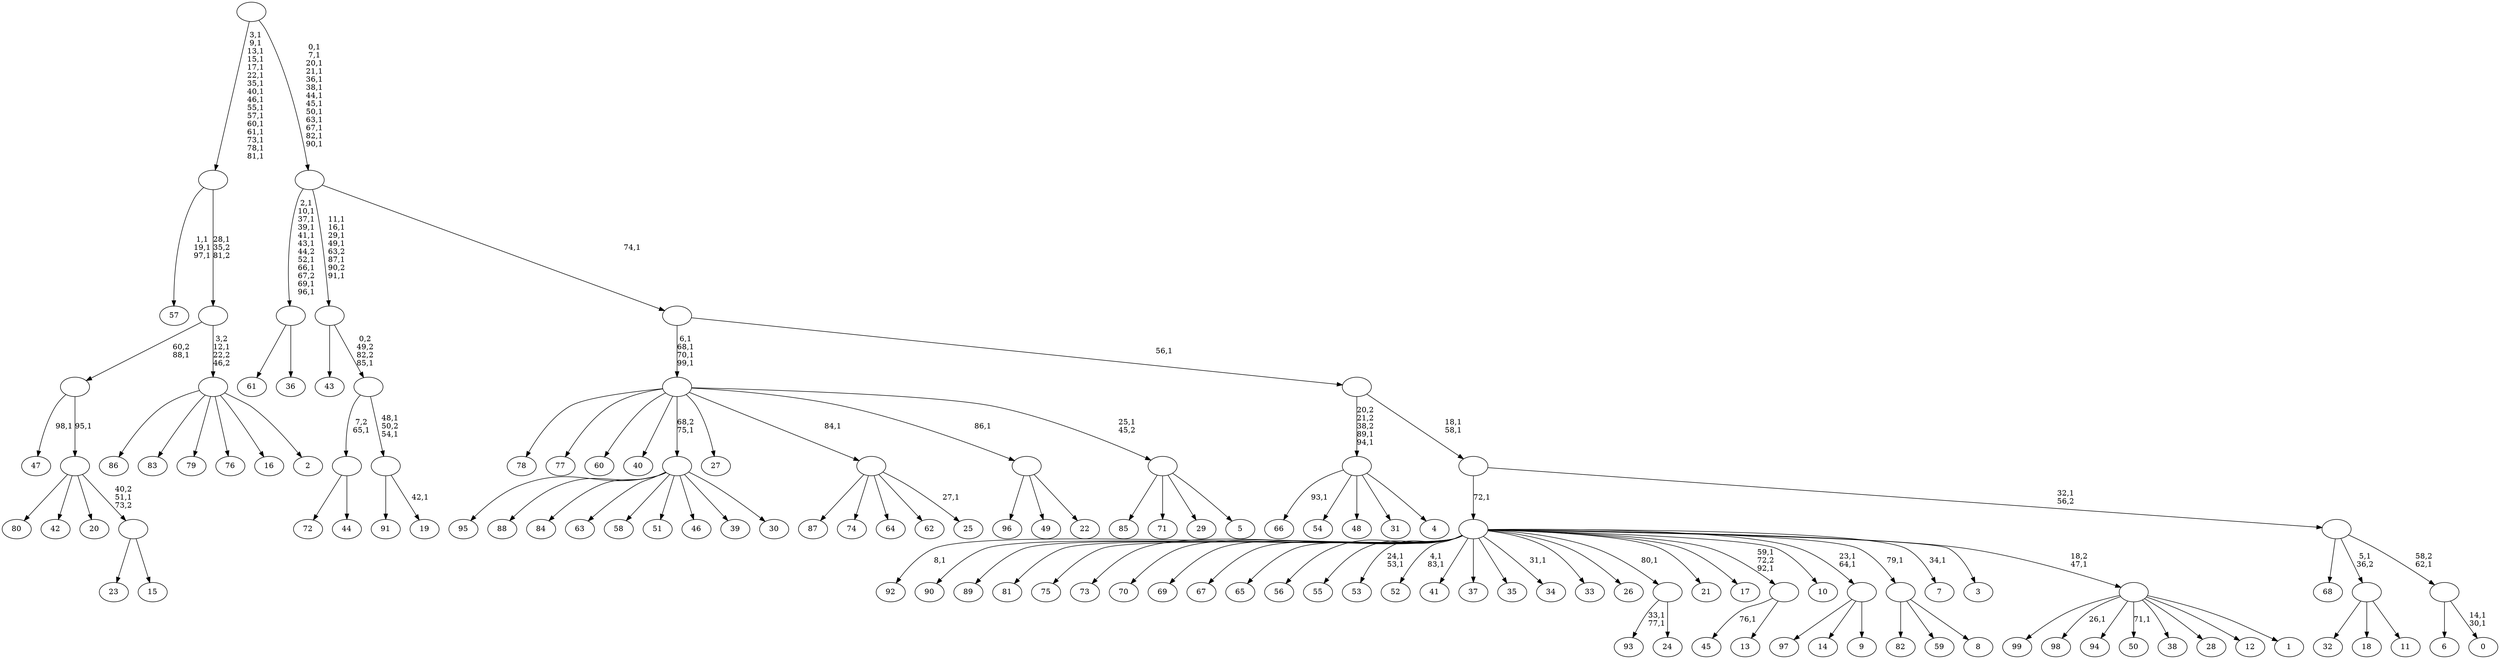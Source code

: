 digraph T {
	200 [label="99"]
	199 [label="98"]
	197 [label="97"]
	196 [label="96"]
	195 [label="95"]
	194 [label="94"]
	193 [label="93"]
	190 [label="92"]
	188 [label="91"]
	187 [label="90"]
	186 [label="89"]
	185 [label="88"]
	184 [label="87"]
	183 [label="86"]
	182 [label="85"]
	181 [label="84"]
	180 [label="83"]
	179 [label="82"]
	178 [label="81"]
	177 [label="80"]
	176 [label="79"]
	175 [label="78"]
	174 [label="77"]
	173 [label="76"]
	172 [label="75"]
	171 [label="74"]
	170 [label="73"]
	169 [label="72"]
	168 [label="71"]
	167 [label="70"]
	166 [label="69"]
	165 [label="68"]
	164 [label="67"]
	163 [label="66"]
	161 [label="65"]
	160 [label="64"]
	159 [label="63"]
	158 [label="62"]
	157 [label="61"]
	156 [label="60"]
	155 [label="59"]
	154 [label="58"]
	153 [label="57"]
	149 [label="56"]
	148 [label="55"]
	147 [label="54"]
	146 [label="53"]
	143 [label="52"]
	140 [label="51"]
	139 [label="50"]
	137 [label="49"]
	136 [label="48"]
	135 [label="47"]
	133 [label="46"]
	132 [label="45"]
	130 [label="44"]
	129 [label=""]
	128 [label="43"]
	127 [label="42"]
	126 [label="41"]
	125 [label="40"]
	124 [label="39"]
	123 [label="38"]
	122 [label="37"]
	121 [label="36"]
	120 [label=""]
	110 [label="35"]
	109 [label="34"]
	107 [label="33"]
	106 [label="32"]
	105 [label="31"]
	104 [label="30"]
	103 [label=""]
	102 [label="29"]
	101 [label="28"]
	100 [label="27"]
	99 [label="26"]
	98 [label="25"]
	96 [label=""]
	95 [label="24"]
	94 [label=""]
	93 [label="23"]
	92 [label="22"]
	91 [label=""]
	90 [label="21"]
	89 [label="20"]
	88 [label="19"]
	86 [label=""]
	84 [label=""]
	83 [label=""]
	77 [label="18"]
	76 [label="17"]
	75 [label="16"]
	74 [label="15"]
	73 [label=""]
	72 [label=""]
	71 [label=""]
	70 [label="14"]
	69 [label="13"]
	68 [label=""]
	66 [label="12"]
	65 [label="11"]
	64 [label=""]
	63 [label="10"]
	62 [label="9"]
	61 [label=""]
	59 [label="8"]
	58 [label=""]
	57 [label="7"]
	55 [label="6"]
	54 [label="5"]
	53 [label=""]
	52 [label=""]
	48 [label="4"]
	47 [label=""]
	45 [label="3"]
	44 [label="2"]
	43 [label=""]
	42 [label=""]
	41 [label=""]
	25 [label="1"]
	24 [label=""]
	23 [label=""]
	22 [label="0"]
	19 [label=""]
	18 [label=""]
	17 [label=""]
	15 [label=""]
	14 [label=""]
	13 [label=""]
	0 [label=""]
	129 -> 169 [label=""]
	129 -> 130 [label=""]
	120 -> 157 [label=""]
	120 -> 121 [label=""]
	103 -> 195 [label=""]
	103 -> 185 [label=""]
	103 -> 181 [label=""]
	103 -> 159 [label=""]
	103 -> 154 [label=""]
	103 -> 140 [label=""]
	103 -> 133 [label=""]
	103 -> 124 [label=""]
	103 -> 104 [label=""]
	96 -> 98 [label="27,1"]
	96 -> 184 [label=""]
	96 -> 171 [label=""]
	96 -> 160 [label=""]
	96 -> 158 [label=""]
	94 -> 193 [label="33,1\n77,1"]
	94 -> 95 [label=""]
	91 -> 196 [label=""]
	91 -> 137 [label=""]
	91 -> 92 [label=""]
	86 -> 88 [label="42,1"]
	86 -> 188 [label=""]
	84 -> 86 [label="48,1\n50,2\n54,1"]
	84 -> 129 [label="7,2\n65,1"]
	83 -> 128 [label=""]
	83 -> 84 [label="0,2\n49,2\n82,2\n85,1"]
	73 -> 93 [label=""]
	73 -> 74 [label=""]
	72 -> 177 [label=""]
	72 -> 127 [label=""]
	72 -> 89 [label=""]
	72 -> 73 [label="40,2\n51,1\n73,2"]
	71 -> 135 [label="98,1"]
	71 -> 72 [label="95,1"]
	68 -> 132 [label="76,1"]
	68 -> 69 [label=""]
	64 -> 106 [label=""]
	64 -> 77 [label=""]
	64 -> 65 [label=""]
	61 -> 197 [label=""]
	61 -> 70 [label=""]
	61 -> 62 [label=""]
	58 -> 179 [label=""]
	58 -> 155 [label=""]
	58 -> 59 [label=""]
	53 -> 182 [label=""]
	53 -> 168 [label=""]
	53 -> 102 [label=""]
	53 -> 54 [label=""]
	52 -> 175 [label=""]
	52 -> 174 [label=""]
	52 -> 156 [label=""]
	52 -> 125 [label=""]
	52 -> 103 [label="68,2\n75,1"]
	52 -> 100 [label=""]
	52 -> 96 [label="84,1"]
	52 -> 91 [label="86,1"]
	52 -> 53 [label="25,1\n45,2"]
	47 -> 163 [label="93,1"]
	47 -> 147 [label=""]
	47 -> 136 [label=""]
	47 -> 105 [label=""]
	47 -> 48 [label=""]
	43 -> 183 [label=""]
	43 -> 180 [label=""]
	43 -> 176 [label=""]
	43 -> 173 [label=""]
	43 -> 75 [label=""]
	43 -> 44 [label=""]
	42 -> 71 [label="60,2\n88,1"]
	42 -> 43 [label="3,2\n12,1\n22,2\n46,2"]
	41 -> 153 [label="1,1\n19,1\n97,1"]
	41 -> 42 [label="28,1\n35,2\n81,2"]
	24 -> 139 [label="71,1"]
	24 -> 199 [label="26,1"]
	24 -> 200 [label=""]
	24 -> 194 [label=""]
	24 -> 123 [label=""]
	24 -> 101 [label=""]
	24 -> 66 [label=""]
	24 -> 25 [label=""]
	23 -> 57 [label="34,1"]
	23 -> 61 [label="23,1\n64,1"]
	23 -> 68 [label="59,1\n72,2\n92,1"]
	23 -> 109 [label="31,1"]
	23 -> 143 [label="4,1\n83,1"]
	23 -> 146 [label="24,1\n53,1"]
	23 -> 190 [label="8,1"]
	23 -> 187 [label=""]
	23 -> 186 [label=""]
	23 -> 178 [label=""]
	23 -> 172 [label=""]
	23 -> 170 [label=""]
	23 -> 167 [label=""]
	23 -> 166 [label=""]
	23 -> 164 [label=""]
	23 -> 161 [label=""]
	23 -> 149 [label=""]
	23 -> 148 [label=""]
	23 -> 126 [label=""]
	23 -> 122 [label=""]
	23 -> 110 [label=""]
	23 -> 107 [label=""]
	23 -> 99 [label=""]
	23 -> 94 [label="80,1"]
	23 -> 90 [label=""]
	23 -> 76 [label=""]
	23 -> 63 [label=""]
	23 -> 58 [label="79,1"]
	23 -> 45 [label=""]
	23 -> 24 [label="18,2\n47,1"]
	19 -> 22 [label="14,1\n30,1"]
	19 -> 55 [label=""]
	18 -> 165 [label=""]
	18 -> 64 [label="5,1\n36,2"]
	18 -> 19 [label="58,2\n62,1"]
	17 -> 23 [label="72,1"]
	17 -> 18 [label="32,1\n56,2"]
	15 -> 17 [label="18,1\n58,1"]
	15 -> 47 [label="20,2\n21,2\n38,2\n89,1\n94,1"]
	14 -> 52 [label="6,1\n68,1\n70,1\n99,1"]
	14 -> 15 [label="56,1"]
	13 -> 83 [label="11,1\n16,1\n29,1\n49,1\n63,2\n87,1\n90,2\n91,1"]
	13 -> 120 [label="2,1\n10,1\n37,1\n39,1\n41,1\n43,1\n44,2\n52,1\n66,1\n67,2\n69,1\n96,1"]
	13 -> 14 [label="74,1"]
	0 -> 13 [label="0,1\n7,1\n20,1\n21,1\n36,1\n38,1\n44,1\n45,1\n50,1\n63,1\n67,1\n82,1\n90,1"]
	0 -> 41 [label="3,1\n9,1\n13,1\n15,1\n17,1\n22,1\n35,1\n40,1\n46,1\n55,1\n57,1\n60,1\n61,1\n73,1\n78,1\n81,1"]
}
